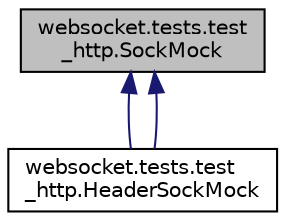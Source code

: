 digraph "websocket.tests.test_http.SockMock"
{
 // LATEX_PDF_SIZE
  edge [fontname="Helvetica",fontsize="10",labelfontname="Helvetica",labelfontsize="10"];
  node [fontname="Helvetica",fontsize="10",shape=record];
  Node1 [label="websocket.tests.test\l_http.SockMock",height=0.2,width=0.4,color="black", fillcolor="grey75", style="filled", fontcolor="black",tooltip=" "];
  Node1 -> Node2 [dir="back",color="midnightblue",fontsize="10",style="solid",fontname="Helvetica"];
  Node2 [label="websocket.tests.test\l_http.HeaderSockMock",height=0.2,width=0.4,color="black", fillcolor="white", style="filled",URL="$classwebsocket_1_1tests_1_1test__http_1_1HeaderSockMock.html",tooltip=" "];
  Node1 -> Node2 [dir="back",color="midnightblue",fontsize="10",style="solid",fontname="Helvetica"];
}
